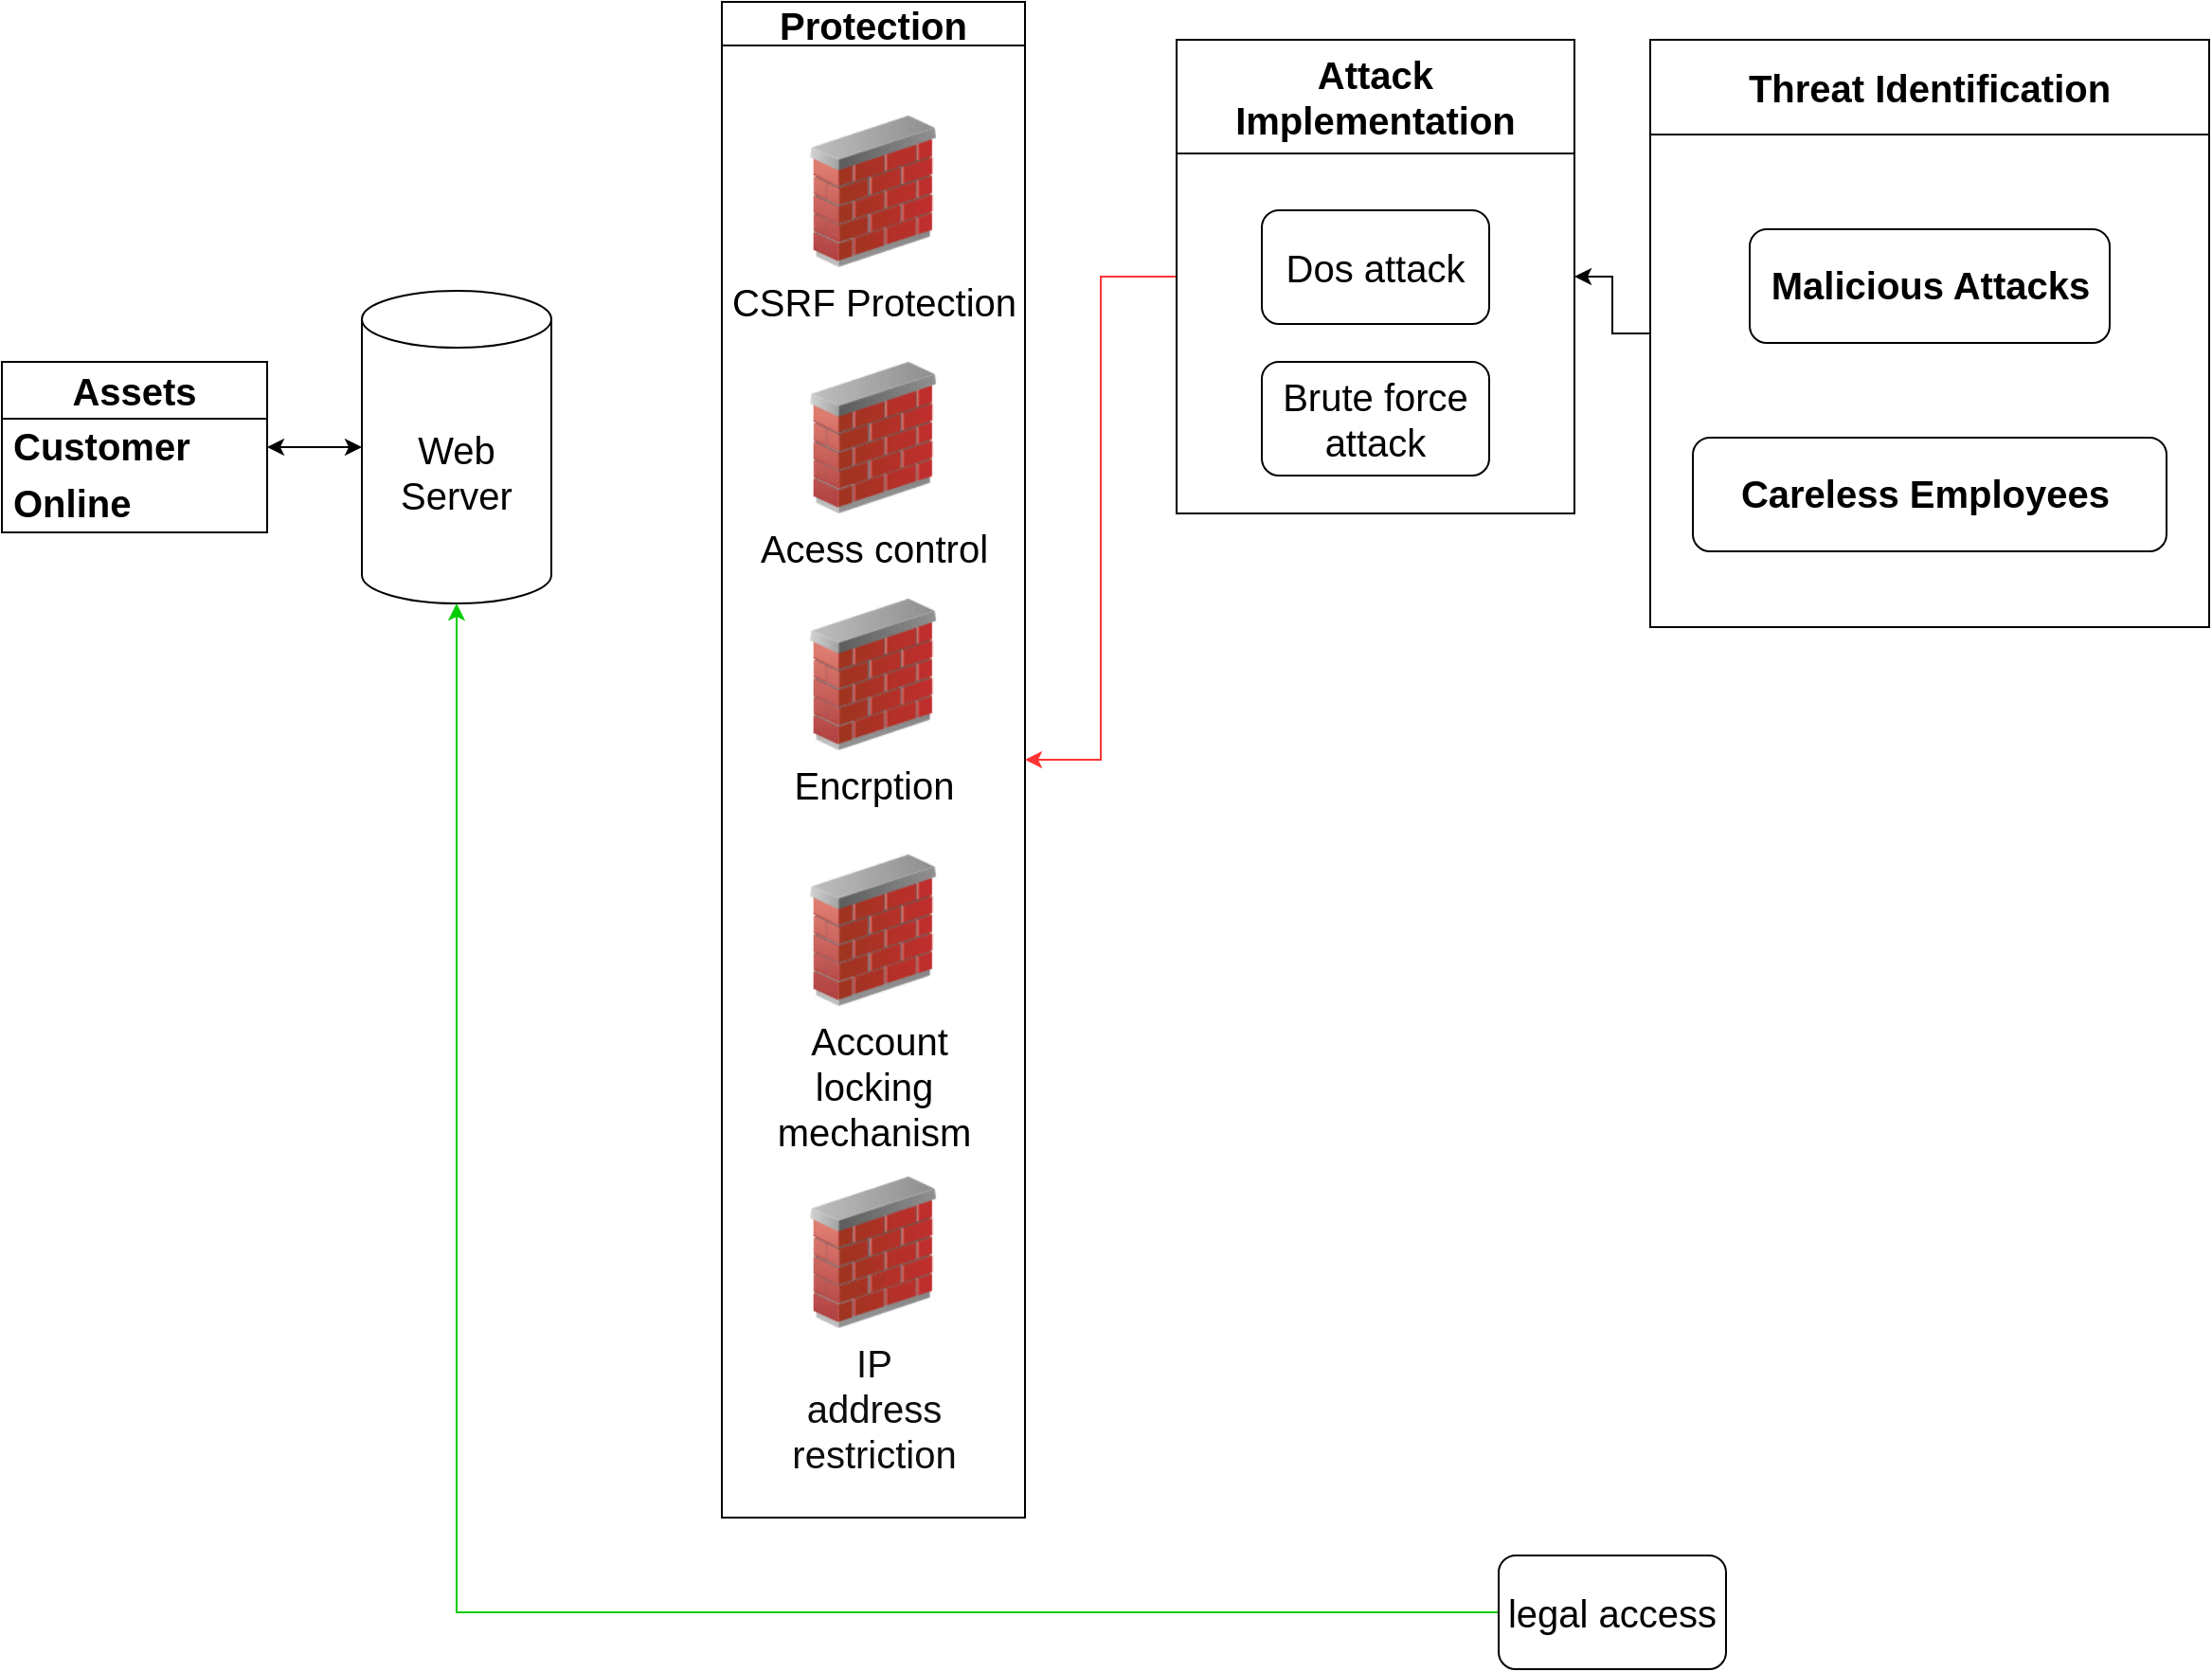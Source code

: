 <mxfile version="24.1.0" type="device">
  <diagram name="第 1 页" id="KePBtAcZx3KhUnR8SmVD">
    <mxGraphModel dx="1480" dy="866" grid="1" gridSize="10" guides="1" tooltips="1" connect="1" arrows="1" fold="1" page="1" pageScale="1" pageWidth="827" pageHeight="1169" math="0" shadow="0">
      <root>
        <mxCell id="0" />
        <mxCell id="1" parent="0" />
        <mxCell id="M8nU9BfUwyZParAMLGpB-3" value="&lt;span style=&quot;font-weight: 700; font-size: 20px;&quot;&gt;&lt;font style=&quot;font-size: 20px;&quot;&gt;Assets&lt;/font&gt;&lt;/span&gt;" style="swimlane;fontStyle=0;childLayout=stackLayout;horizontal=1;startSize=30;horizontalStack=0;resizeParent=1;resizeParentMax=0;resizeLast=0;collapsible=1;marginBottom=0;whiteSpace=wrap;html=1;fontSize=20;" parent="1" vertex="1">
          <mxGeometry x="170" y="420" width="140" height="90" as="geometry" />
        </mxCell>
        <mxCell id="M8nU9BfUwyZParAMLGpB-4" value="&lt;span id=&quot;docs-internal-guid-96a48b7f-7fff-7882-8222-eaa4d0c22ed5&quot; style=&quot;font-size: 20px;&quot;&gt;&lt;span style=&quot;font-size: 20px; font-family: Arial, sans-serif; background-color: transparent; font-weight: 700; font-variant-numeric: normal; font-variant-east-asian: normal; font-variant-alternates: normal; font-variant-position: normal; vertical-align: baseline; white-space-collapse: preserve;&quot;&gt;Customer Data&lt;/span&gt;&lt;/span&gt;" style="text;strokeColor=none;fillColor=none;align=left;verticalAlign=middle;spacingLeft=4;spacingRight=4;overflow=hidden;points=[[0,0.5],[1,0.5]];portConstraint=eastwest;rotatable=0;whiteSpace=wrap;html=1;fontSize=20;" parent="M8nU9BfUwyZParAMLGpB-3" vertex="1">
          <mxGeometry y="30" width="140" height="30" as="geometry" />
        </mxCell>
        <mxCell id="M8nU9BfUwyZParAMLGpB-5" value="&lt;span id=&quot;docs-internal-guid-d137fc88-7fff-91e9-8374-7513aa6cd43d&quot; style=&quot;font-size: 20px;&quot;&gt;&lt;span style=&quot;font-size: 20px; font-family: Arial, sans-serif; background-color: transparent; font-weight: 700; font-variant-numeric: normal; font-variant-east-asian: normal; font-variant-alternates: normal; font-variant-position: normal; vertical-align: baseline; white-space-collapse: preserve;&quot;&gt;Online Platforms&lt;/span&gt;&lt;/span&gt;" style="text;strokeColor=none;fillColor=none;align=left;verticalAlign=middle;spacingLeft=4;spacingRight=4;overflow=hidden;points=[[0,0.5],[1,0.5]];portConstraint=eastwest;rotatable=0;whiteSpace=wrap;html=1;fontSize=20;" parent="M8nU9BfUwyZParAMLGpB-3" vertex="1">
          <mxGeometry y="60" width="140" height="30" as="geometry" />
        </mxCell>
        <mxCell id="M8nU9BfUwyZParAMLGpB-19" value="Protection" style="swimlane;whiteSpace=wrap;html=1;fontSize=20;" parent="1" vertex="1">
          <mxGeometry x="550" y="230" width="160" height="800" as="geometry" />
        </mxCell>
        <mxCell id="M8nU9BfUwyZParAMLGpB-10" value="CSRF Protection" style="image;html=1;image=img/lib/clip_art/networking/Firewall_02_128x128.png;fontSize=20;" parent="M8nU9BfUwyZParAMLGpB-19" vertex="1">
          <mxGeometry x="40" y="60" width="80" height="80" as="geometry" />
        </mxCell>
        <mxCell id="M8nU9BfUwyZParAMLGpB-14" value="Acess control" style="image;html=1;image=img/lib/clip_art/networking/Firewall_02_128x128.png;fontSize=20;" parent="M8nU9BfUwyZParAMLGpB-19" vertex="1">
          <mxGeometry x="40" y="190" width="80" height="80" as="geometry" />
        </mxCell>
        <mxCell id="M8nU9BfUwyZParAMLGpB-15" value="Encrption" style="image;html=1;image=img/lib/clip_art/networking/Firewall_02_128x128.png;fontSize=20;" parent="M8nU9BfUwyZParAMLGpB-19" vertex="1">
          <mxGeometry x="40" y="315" width="80" height="80" as="geometry" />
        </mxCell>
        <mxCell id="M8nU9BfUwyZParAMLGpB-35" value="&lt;span id=&quot;docs-internal-guid-841d4fd0-7fff-6750-bed2-52abd3bc3ddb&quot;&gt;&lt;span style=&quot;font-family: Arial, sans-serif; background-color: transparent; font-variant-numeric: normal; font-variant-east-asian: normal; font-variant-alternates: normal; font-variant-position: normal; vertical-align: baseline; white-space: pre-wrap;&quot;&gt;&lt;font style=&quot;font-size: 20px;&quot;&gt;&amp;nbsp;Account locking mechanism&lt;/font&gt;&lt;/span&gt;&lt;/span&gt;" style="image;html=1;image=img/lib/clip_art/networking/Firewall_02_128x128.png;fontSize=20;" parent="M8nU9BfUwyZParAMLGpB-19" vertex="1">
          <mxGeometry x="40" y="450" width="80" height="80" as="geometry" />
        </mxCell>
        <mxCell id="M8nU9BfUwyZParAMLGpB-36" value="&lt;span id=&quot;docs-internal-guid-2aff032e-7fff-0b27-4945-cdb4adeda72d&quot;&gt;&lt;span style=&quot;font-family: Arial, sans-serif; color: rgb(13, 13, 13); font-variant-numeric: normal; font-variant-east-asian: normal; font-variant-alternates: normal; font-variant-position: normal; vertical-align: baseline; white-space: pre-wrap;&quot;&gt;IP address restriction&lt;/span&gt;&lt;/span&gt;" style="image;html=1;image=img/lib/clip_art/networking/Firewall_02_128x128.png;fontSize=20;" parent="M8nU9BfUwyZParAMLGpB-19" vertex="1">
          <mxGeometry x="40" y="620" width="80" height="80" as="geometry" />
        </mxCell>
        <mxCell id="M8nU9BfUwyZParAMLGpB-30" style="edgeStyle=orthogonalEdgeStyle;rounded=0;orthogonalLoop=1;jettySize=auto;html=1;exitX=0;exitY=0.5;exitDx=0;exitDy=0;entryX=1;entryY=0.5;entryDx=0;entryDy=0;fontSize=20;" parent="1" source="M8nU9BfUwyZParAMLGpB-21" target="M8nU9BfUwyZParAMLGpB-24" edge="1">
          <mxGeometry relative="1" as="geometry" />
        </mxCell>
        <mxCell id="M8nU9BfUwyZParAMLGpB-21" value="Threat Identification" style="swimlane;whiteSpace=wrap;html=1;startSize=50;fontSize=20;" parent="1" vertex="1">
          <mxGeometry x="1040" y="250" width="295" height="310" as="geometry" />
        </mxCell>
        <mxCell id="M8nU9BfUwyZParAMLGpB-8" value="&lt;span id=&quot;docs-internal-guid-33315d4d-7fff-38fd-e86e-dd8d9e4bd9ef&quot; style=&quot;font-size: 20px;&quot;&gt;&lt;h3 dir=&quot;ltr&quot; style=&quot;line-height: 1.38; text-align: justify; margin-top: 12pt; margin-bottom: 12pt; font-size: 20px;&quot;&gt;&lt;span style=&quot;font-size: 20px; font-family: Arial, sans-serif; background-color: transparent; font-variant-numeric: normal; font-variant-east-asian: normal; font-variant-alternates: normal; font-variant-position: normal; vertical-align: baseline; white-space-collapse: preserve;&quot;&gt;Malicious Attacks&lt;/span&gt;&lt;/h3&gt;&lt;/span&gt;" style="rounded=1;whiteSpace=wrap;html=1;fontSize=20;" parent="M8nU9BfUwyZParAMLGpB-21" vertex="1">
          <mxGeometry x="52.5" y="100" width="190" height="60" as="geometry" />
        </mxCell>
        <mxCell id="M8nU9BfUwyZParAMLGpB-12" value="&lt;span id=&quot;docs-internal-guid-ebbf329b-7fff-815e-31d7-8b973f506e3c&quot; style=&quot;font-size: 20px;&quot;&gt;&lt;h3 dir=&quot;ltr&quot; style=&quot;line-height: 1.38; text-align: justify; margin-top: 12pt; margin-bottom: 12pt; font-size: 20px;&quot;&gt;&lt;span style=&quot;font-size: 20px; font-family: Arial, sans-serif; background-color: transparent; font-variant-numeric: normal; font-variant-east-asian: normal; font-variant-alternates: normal; font-variant-position: normal; vertical-align: baseline; white-space-collapse: preserve;&quot;&gt;Careless Employees &lt;/span&gt;&lt;/h3&gt;&lt;/span&gt;" style="rounded=1;whiteSpace=wrap;html=1;fontSize=20;" parent="M8nU9BfUwyZParAMLGpB-21" vertex="1">
          <mxGeometry x="22.5" y="210" width="250" height="60" as="geometry" />
        </mxCell>
        <mxCell id="M8nU9BfUwyZParAMLGpB-31" style="edgeStyle=orthogonalEdgeStyle;rounded=0;orthogonalLoop=1;jettySize=auto;html=1;entryX=1;entryY=0.5;entryDx=0;entryDy=0;strokeColor=#FF3333;fontSize=20;" parent="1" source="M8nU9BfUwyZParAMLGpB-24" target="M8nU9BfUwyZParAMLGpB-19" edge="1">
          <mxGeometry relative="1" as="geometry" />
        </mxCell>
        <mxCell id="M8nU9BfUwyZParAMLGpB-24" value="Attack Implementation" style="swimlane;whiteSpace=wrap;html=1;fontSize=20;startSize=60;" parent="1" vertex="1">
          <mxGeometry x="790" y="250" width="210" height="250" as="geometry" />
        </mxCell>
        <mxCell id="M8nU9BfUwyZParAMLGpB-23" value="Dos attack" style="rounded=1;whiteSpace=wrap;html=1;fontSize=20;" parent="M8nU9BfUwyZParAMLGpB-24" vertex="1">
          <mxGeometry x="45" y="90" width="120" height="60" as="geometry" />
        </mxCell>
        <mxCell id="M8nU9BfUwyZParAMLGpB-22" value="Brute force attack" style="rounded=1;whiteSpace=wrap;html=1;fontSize=20;" parent="M8nU9BfUwyZParAMLGpB-24" vertex="1">
          <mxGeometry x="45" y="170" width="120" height="60" as="geometry" />
        </mxCell>
        <mxCell id="M8nU9BfUwyZParAMLGpB-26" value="&lt;font style=&quot;font-size: 20px;&quot;&gt;Web Server&lt;/font&gt;" style="shape=cylinder3;whiteSpace=wrap;html=1;boundedLbl=1;backgroundOutline=1;size=15;fontSize=20;" parent="1" vertex="1">
          <mxGeometry x="360" y="382.5" width="100" height="165" as="geometry" />
        </mxCell>
        <mxCell id="M8nU9BfUwyZParAMLGpB-27" value="" style="endArrow=classic;startArrow=classic;html=1;rounded=0;exitX=1;exitY=0.5;exitDx=0;exitDy=0;entryX=0;entryY=0.5;entryDx=0;entryDy=0;entryPerimeter=0;fontSize=20;" parent="1" source="M8nU9BfUwyZParAMLGpB-4" target="M8nU9BfUwyZParAMLGpB-26" edge="1">
          <mxGeometry width="50" height="50" relative="1" as="geometry">
            <mxPoint x="570" y="590" as="sourcePoint" />
            <mxPoint x="620" y="540" as="targetPoint" />
          </mxGeometry>
        </mxCell>
        <mxCell id="M8nU9BfUwyZParAMLGpB-34" style="edgeStyle=orthogonalEdgeStyle;rounded=0;orthogonalLoop=1;jettySize=auto;html=1;strokeColor=#00CC00;fontSize=20;" parent="1" source="M8nU9BfUwyZParAMLGpB-33" target="M8nU9BfUwyZParAMLGpB-26" edge="1">
          <mxGeometry relative="1" as="geometry" />
        </mxCell>
        <mxCell id="M8nU9BfUwyZParAMLGpB-33" value="legal access" style="rounded=1;whiteSpace=wrap;html=1;fontSize=20;" parent="1" vertex="1">
          <mxGeometry x="960" y="1050" width="120" height="60" as="geometry" />
        </mxCell>
      </root>
    </mxGraphModel>
  </diagram>
</mxfile>
